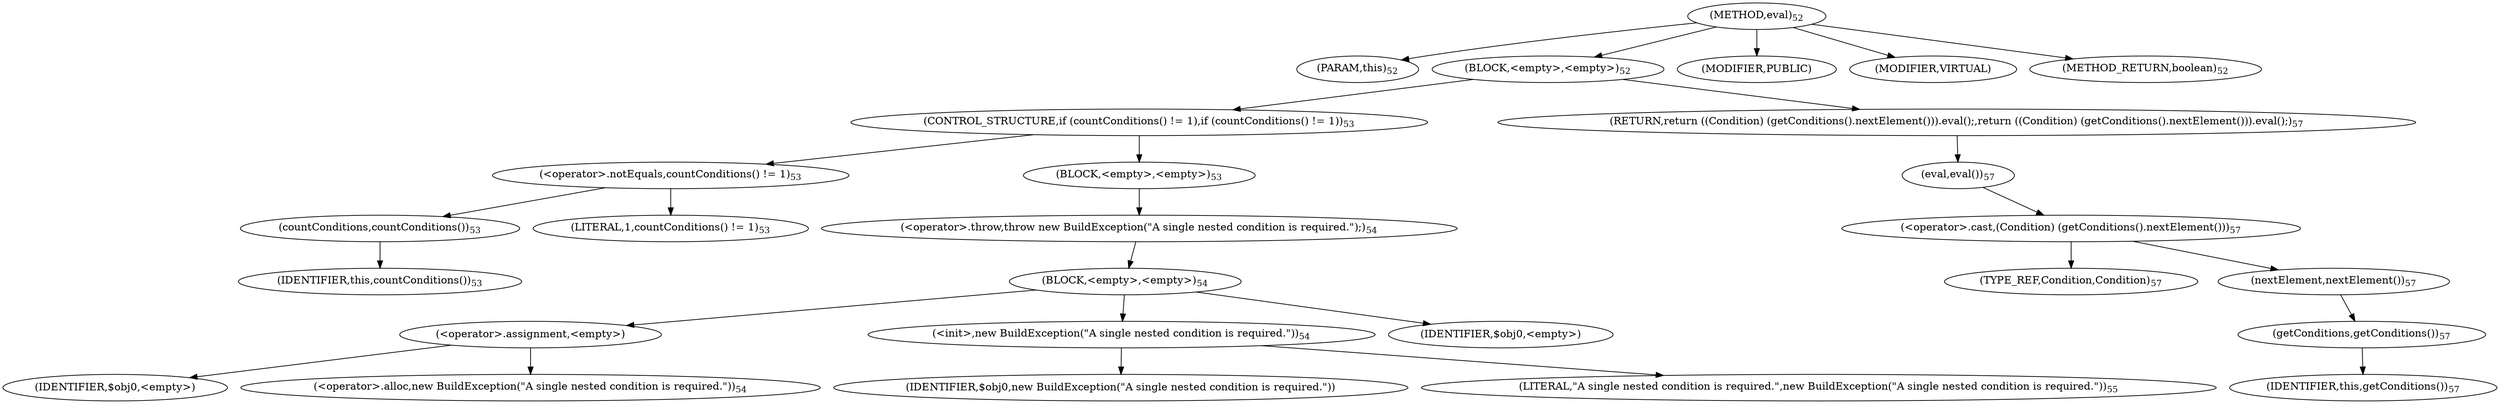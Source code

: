 digraph "eval" {  
"42" [label = <(METHOD,eval)<SUB>52</SUB>> ]
"4" [label = <(PARAM,this)<SUB>52</SUB>> ]
"43" [label = <(BLOCK,&lt;empty&gt;,&lt;empty&gt;)<SUB>52</SUB>> ]
"44" [label = <(CONTROL_STRUCTURE,if (countConditions() != 1),if (countConditions() != 1))<SUB>53</SUB>> ]
"45" [label = <(&lt;operator&gt;.notEquals,countConditions() != 1)<SUB>53</SUB>> ]
"46" [label = <(countConditions,countConditions())<SUB>53</SUB>> ]
"3" [label = <(IDENTIFIER,this,countConditions())<SUB>53</SUB>> ]
"47" [label = <(LITERAL,1,countConditions() != 1)<SUB>53</SUB>> ]
"48" [label = <(BLOCK,&lt;empty&gt;,&lt;empty&gt;)<SUB>53</SUB>> ]
"49" [label = <(&lt;operator&gt;.throw,throw new BuildException(&quot;A single nested condition is required.&quot;);)<SUB>54</SUB>> ]
"50" [label = <(BLOCK,&lt;empty&gt;,&lt;empty&gt;)<SUB>54</SUB>> ]
"51" [label = <(&lt;operator&gt;.assignment,&lt;empty&gt;)> ]
"52" [label = <(IDENTIFIER,$obj0,&lt;empty&gt;)> ]
"53" [label = <(&lt;operator&gt;.alloc,new BuildException(&quot;A single nested condition is required.&quot;))<SUB>54</SUB>> ]
"54" [label = <(&lt;init&gt;,new BuildException(&quot;A single nested condition is required.&quot;))<SUB>54</SUB>> ]
"55" [label = <(IDENTIFIER,$obj0,new BuildException(&quot;A single nested condition is required.&quot;))> ]
"56" [label = <(LITERAL,&quot;A single nested condition is required.&quot;,new BuildException(&quot;A single nested condition is required.&quot;))<SUB>55</SUB>> ]
"57" [label = <(IDENTIFIER,$obj0,&lt;empty&gt;)> ]
"58" [label = <(RETURN,return ((Condition) (getConditions().nextElement())).eval();,return ((Condition) (getConditions().nextElement())).eval();)<SUB>57</SUB>> ]
"59" [label = <(eval,eval())<SUB>57</SUB>> ]
"60" [label = <(&lt;operator&gt;.cast,(Condition) (getConditions().nextElement()))<SUB>57</SUB>> ]
"61" [label = <(TYPE_REF,Condition,Condition)<SUB>57</SUB>> ]
"62" [label = <(nextElement,nextElement())<SUB>57</SUB>> ]
"63" [label = <(getConditions,getConditions())<SUB>57</SUB>> ]
"5" [label = <(IDENTIFIER,this,getConditions())<SUB>57</SUB>> ]
"64" [label = <(MODIFIER,PUBLIC)> ]
"65" [label = <(MODIFIER,VIRTUAL)> ]
"66" [label = <(METHOD_RETURN,boolean)<SUB>52</SUB>> ]
  "42" -> "4" 
  "42" -> "43" 
  "42" -> "64" 
  "42" -> "65" 
  "42" -> "66" 
  "43" -> "44" 
  "43" -> "58" 
  "44" -> "45" 
  "44" -> "48" 
  "45" -> "46" 
  "45" -> "47" 
  "46" -> "3" 
  "48" -> "49" 
  "49" -> "50" 
  "50" -> "51" 
  "50" -> "54" 
  "50" -> "57" 
  "51" -> "52" 
  "51" -> "53" 
  "54" -> "55" 
  "54" -> "56" 
  "58" -> "59" 
  "59" -> "60" 
  "60" -> "61" 
  "60" -> "62" 
  "62" -> "63" 
  "63" -> "5" 
}
